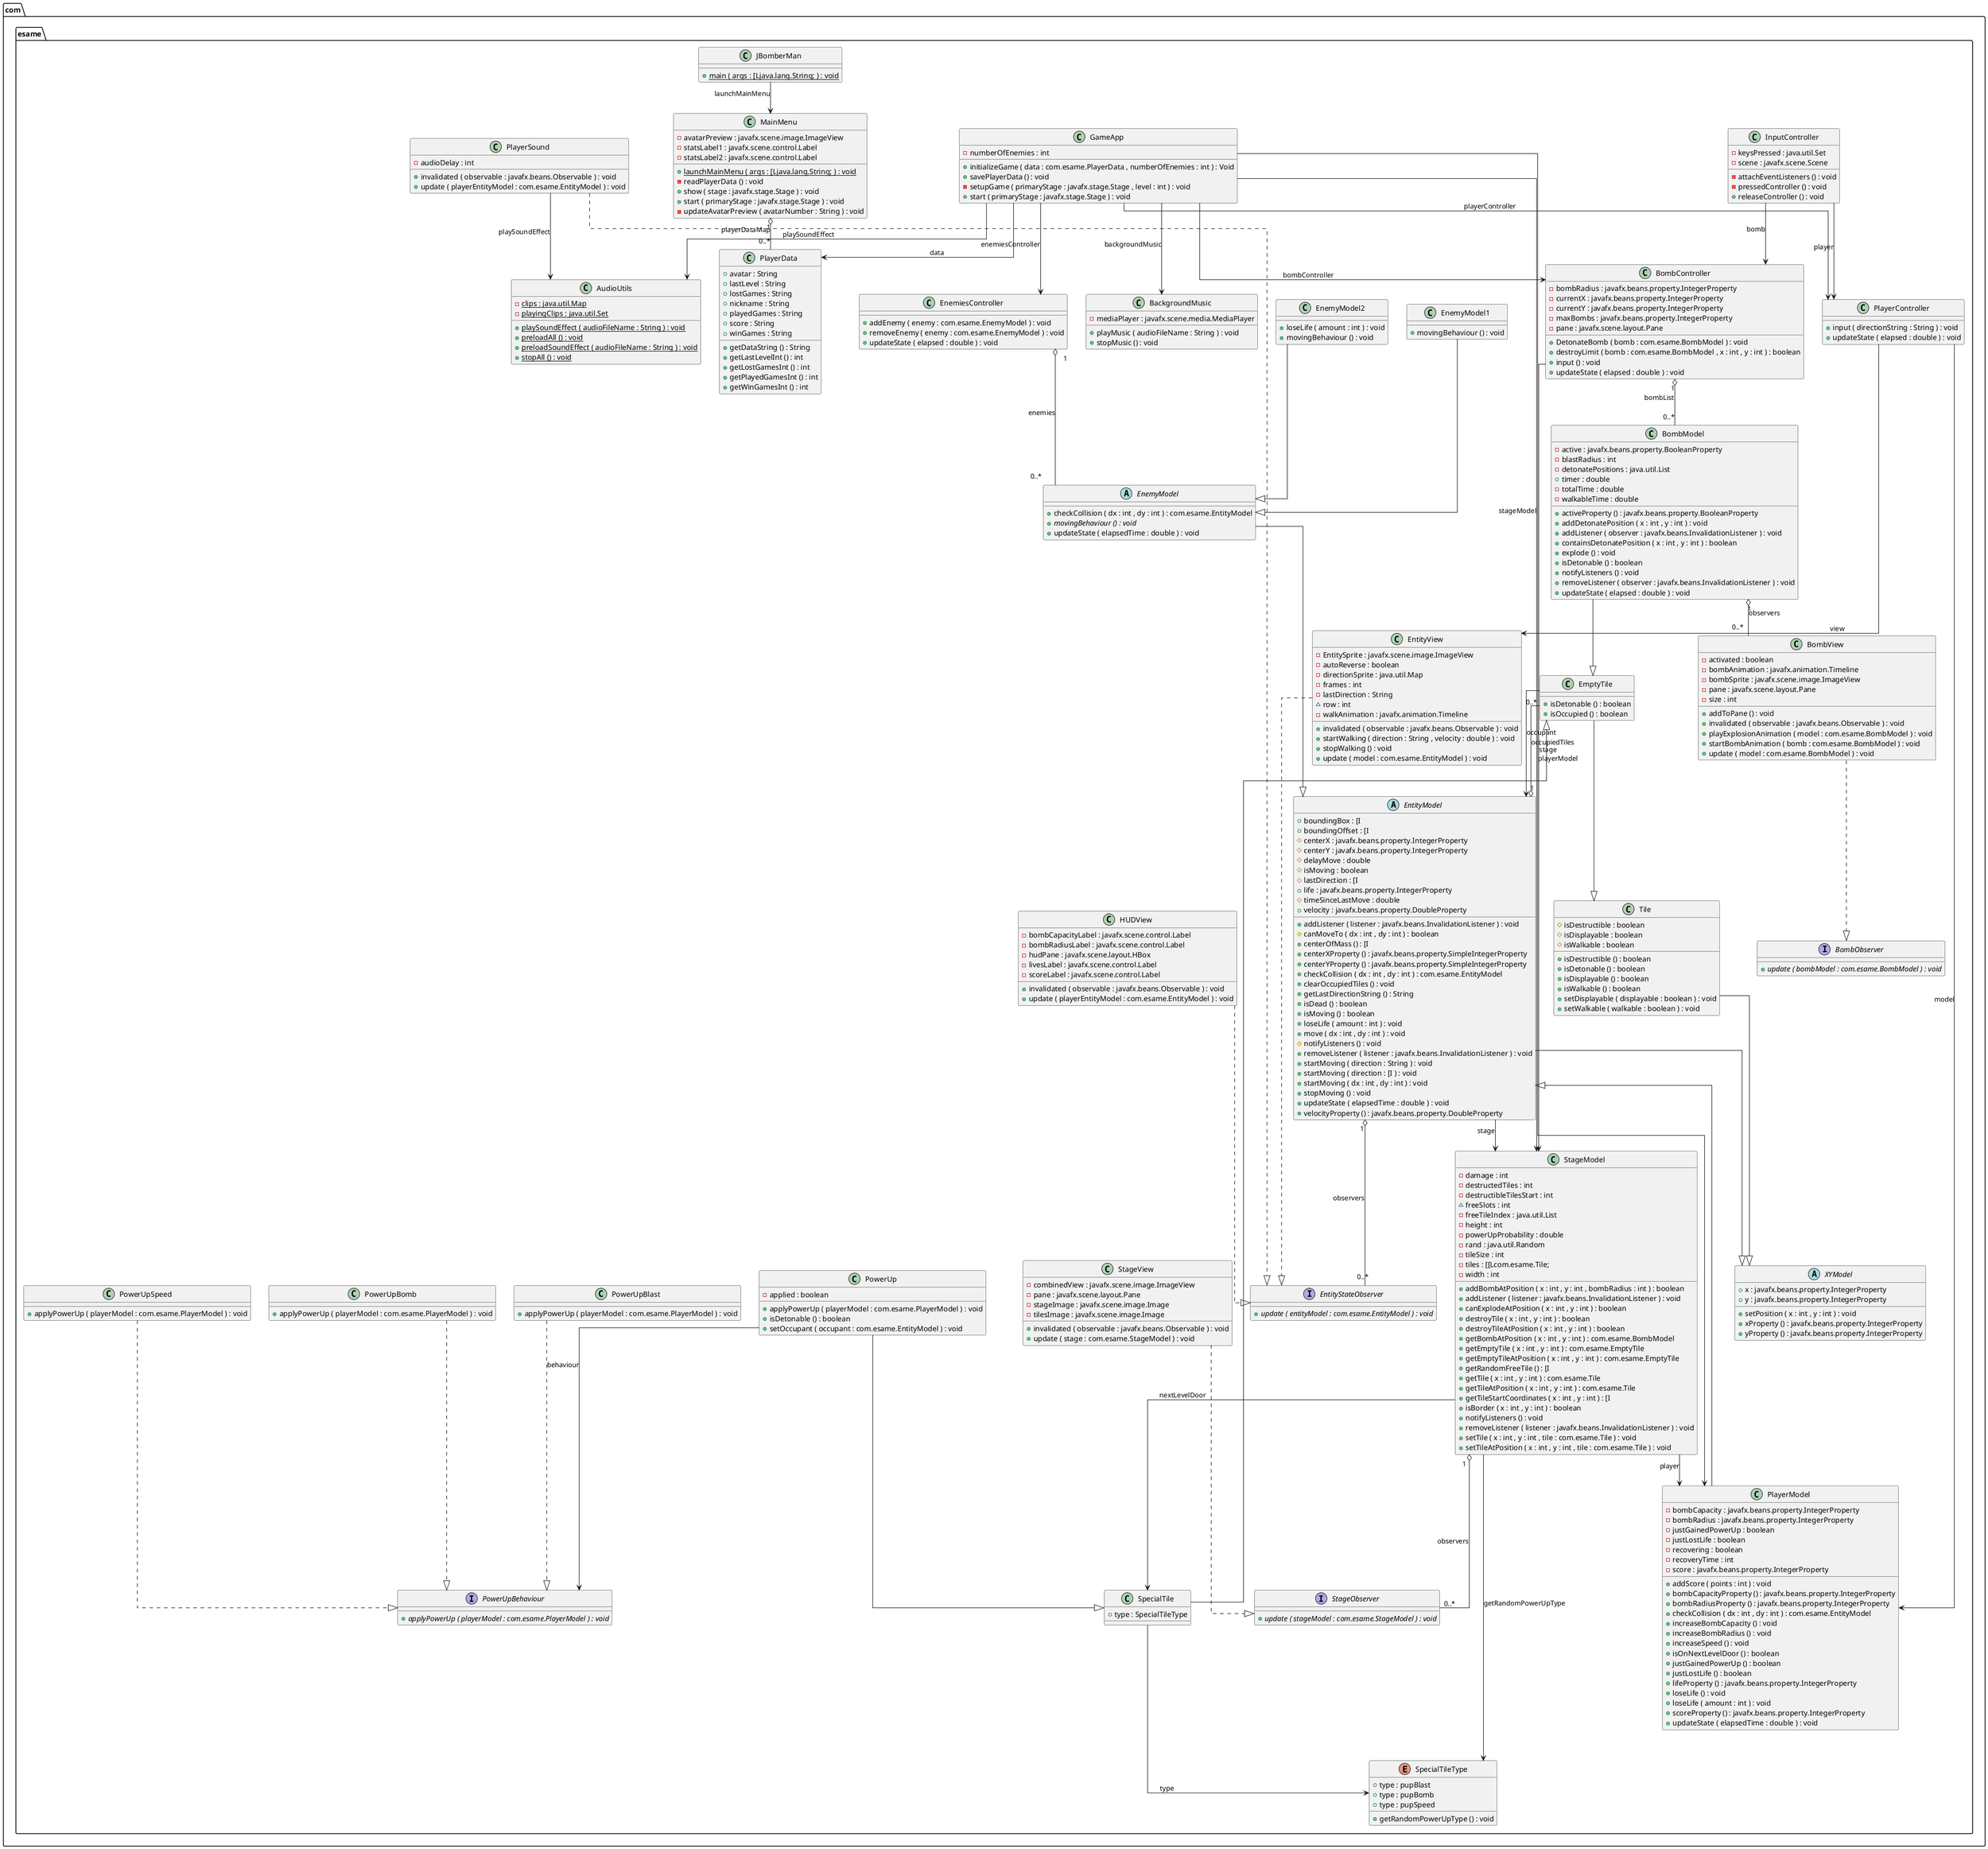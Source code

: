 @startuml esame

skinparam linetype polyline
skinparam linetype ortho

class com.esame.AudioUtils {
	{field} {static} -clips : java.util.Map
	{field} {static} -playingClips : java.util.Set
	{method}  {static} +playSoundEffect ( audioFileName : String ) : void
	{method}  {static} +preloadAll () : void
	{method}  {static} +preloadSoundEffect ( audioFileName : String ) : void
	{method}  {static} +stopAll () : void
}

class com.esame.BackgroundMusic {
	{field} -mediaPlayer : javafx.scene.media.MediaPlayer
	{method} +playMusic ( audioFileName : String ) : void
	{method} +stopMusic () : void
}

class com.esame.BombController {
	{field} -bombRadius : javafx.beans.property.IntegerProperty
	{field} -currentX : javafx.beans.property.IntegerProperty
	{field} -currentY : javafx.beans.property.IntegerProperty
	{field} -maxBombs : javafx.beans.property.IntegerProperty
	{field} -pane : javafx.scene.layout.Pane
	{method} +DetonateBomb ( bomb : com.esame.BombModel ) : void
	{method} +destroyLimit ( bomb : com.esame.BombModel , x : int , y : int ) : boolean
	{method} +input () : void
	{method} +updateState ( elapsed : double ) : void
}

class com.esame.BombModel {
	{field} -active : javafx.beans.property.BooleanProperty
	{field} -blastRadius : int
	{field} -detonatePositions : java.util.List
	{field} +timer : double
	{field} -totalTime : double
	{field} -walkableTime : double
	{method} +activeProperty () : javafx.beans.property.BooleanProperty
	{method} +addDetonatePosition ( x : int , y : int ) : void
	{method} +addListener ( observer : javafx.beans.InvalidationListener ) : void
	{method} +containsDetonatePosition ( x : int , y : int ) : boolean
	{method} +explode () : void
	{method} +isDetonable () : boolean
	{method} +notifyListeners () : void
	{method} +removeListener ( observer : javafx.beans.InvalidationListener ) : void
	{method} +updateState ( elapsed : double ) : void
}

interface com.esame.BombObserver {
	{method}  {abstract} +update ( bombModel : com.esame.BombModel ) : void
}

class com.esame.BombView {
	{field} -activated : boolean
	{field} -bombAnimation : javafx.animation.Timeline
	{field} -bombSprite : javafx.scene.image.ImageView
	{field} -pane : javafx.scene.layout.Pane
	{field} -size : int
	{method} +addToPane () : void
	{method} +invalidated ( observable : javafx.beans.Observable ) : void
	{method} +playExplosionAnimation ( model : com.esame.BombModel ) : void
	{method} +startBombAnimation ( bomb : com.esame.BombModel ) : void
	{method} +update ( model : com.esame.BombModel ) : void
}

class com.esame.EmptyTile {
	{method} +isDetonable () : boolean
	{method} +isOccupied () : boolean
}

class com.esame.EnemiesController {
	{method} +addEnemy ( enemy : com.esame.EnemyModel ) : void
	{method} +removeEnemy ( enemy : com.esame.EnemyModel ) : void
	{method} +updateState ( elapsed : double ) : void
}

abstract class com.esame.EnemyModel {
	{method} +checkCollision ( dx : int , dy : int ) : com.esame.EntityModel
	{method}  {abstract} +movingBehaviour () : void
	{method} +updateState ( elapsedTime : double ) : void
}

class com.esame.EnemyModel1 {
	{method} +movingBehaviour () : void
}

class com.esame.EnemyModel2 {
	{method} +loseLife ( amount : int ) : void
	{method} +movingBehaviour () : void
}

abstract class com.esame.EntityModel {
	{field} +boundingBox : [I
	{field} +boundingOffset : [I
	{field} #centerX : javafx.beans.property.IntegerProperty
	{field} #centerY : javafx.beans.property.IntegerProperty
	{field} #delayMove : double
	{field} #isMoving : boolean
	{field} #lastDirection : [I
	{field} +life : javafx.beans.property.IntegerProperty
	{field} #timeSinceLastMove : double
	{field} +velocity : javafx.beans.property.DoubleProperty
	{method} +addListener ( listener : javafx.beans.InvalidationListener ) : void
	{method} #canMoveTo ( dx : int , dy : int ) : boolean
	{method} +centerOfMass () : [I
	{method} +centerXProperty () : javafx.beans.property.SimpleIntegerProperty
	{method} +centerYProperty () : javafx.beans.property.SimpleIntegerProperty
	{method} +checkCollision ( dx : int , dy : int ) : com.esame.EntityModel
	{method} +clearOccupiedTiles () : void
	{method} +getLastDirectionString () : String
	{method} +isDead () : boolean
	{method} +isMoving () : boolean
	{method} +loseLife ( amount : int ) : void
	{method} +move ( dx : int , dy : int ) : void
	{method} #notifyListeners () : void
	{method} +removeListener ( listener : javafx.beans.InvalidationListener ) : void
	{method} +startMoving ( direction : String ) : void
	{method} +startMoving ( direction : [I ) : void
	{method} +startMoving ( dx : int , dy : int ) : void
	{method} +stopMoving () : void
	{method} +updateState ( elapsedTime : double ) : void
	{method} +velocityProperty () : javafx.beans.property.DoubleProperty
}

interface com.esame.EntityStateObserver {
	{method}  {abstract} +update ( entityModel : com.esame.EntityModel ) : void
}

class com.esame.EntityView {
	{field} -EntitySprite : javafx.scene.image.ImageView
	{field} -autoReverse : boolean
	{field} -directionSprite : java.util.Map
	{field} -frames : int
	{field} -lastDirection : String
	{field} ~row : int
	{field} -walkAnimation : javafx.animation.Timeline
	{method} +invalidated ( observable : javafx.beans.Observable ) : void
	{method} +startWalking ( direction : String , velocity : double ) : void
	{method} +stopWalking () : void
	{method} +update ( model : com.esame.EntityModel ) : void
}

class com.esame.GameApp {
	{field} -numberOfEnemies : int
	{method} +initializeGame ( data : com.esame.PlayerData , numberOfEnemies : int ) : Void
	{method} +savePlayerData () : void
	{method} -setupGame ( primaryStage : javafx.stage.Stage , level : int ) : void
	{method} +start ( primaryStage : javafx.stage.Stage ) : void
}

class com.esame.HUDView {
	{field} -bombCapacityLabel : javafx.scene.control.Label
	{field} -bombRadiusLabel : javafx.scene.control.Label
	{field} -hudPane : javafx.scene.layout.HBox
	{field} -livesLabel : javafx.scene.control.Label
	{field} -scoreLabel : javafx.scene.control.Label
	{method} +invalidated ( observable : javafx.beans.Observable ) : void
	{method} +update ( playerEntityModel : com.esame.EntityModel ) : void
}

class com.esame.InputController {
	{field} -keysPressed : java.util.Set
	{field} -scene : javafx.scene.Scene
	{method} -attachEventListeners () : void
	{method} -pressedController () : void
	{method} +releaseController () : void
}

class com.esame.JBomberMan {
	{method}  {static} +main ( args : [Ljava.lang.String; ) : void
}

class com.esame.MainMenu {
	{field} -avatarPreview : javafx.scene.image.ImageView
	{field} -statsLabel1 : javafx.scene.control.Label
	{field} -statsLabel2 : javafx.scene.control.Label
	{method}  {static} +launchMainMenu ( args : [Ljava.lang.String; ) : void
	{method} -readPlayerData () : void
	{method} +show ( stage : javafx.stage.Stage ) : void
	{method} +start ( primaryStage : javafx.stage.Stage ) : void
	{method} -updateAvatarPreview ( avatarNumber : String ) : void
}

class com.esame.PlayerController {
	{method} +input ( directionString : String ) : void
	{method} +updateState ( elapsed : double ) : void
}

class com.esame.PlayerData {
	{field} +avatar : String
	{field} +lastLevel : String
	{field} +lostGames : String
	{field} +nickname : String
	{field} +playedGames : String
	{field} +score : String
	{field} +winGames : String
	{method} +getDataString () : String
	{method} +getLastLevelInt () : int
	{method} +getLostGamesInt () : int
	{method} +getPlayedGamesInt () : int
	{method} +getWinGamesInt () : int
}

class com.esame.PlayerModel {
	{field} -bombCapacity : javafx.beans.property.IntegerProperty
	{field} -bombRadius : javafx.beans.property.IntegerProperty
	{field} -justGainedPowerUp : boolean
	{field} -justLostLife : boolean
	{field} -recovering : boolean
	{field} -recoveryTime : int
	{field} -score : javafx.beans.property.IntegerProperty
	{method} +addScore ( points : int ) : void
	{method} +bombCapacityProperty () : javafx.beans.property.IntegerProperty
	{method} +bombRadiusProperty () : javafx.beans.property.IntegerProperty
	{method} +checkCollision ( dx : int , dy : int ) : com.esame.EntityModel
	{method} +increaseBombCapacity () : void
	{method} +increaseBombRadius () : void
	{method} +increaseSpeed () : void
	{method} +isOnNextLevelDoor () : boolean
	{method} +justGainedPowerUp () : boolean
	{method} +justLostLife () : boolean
	{method} +lifeProperty () : javafx.beans.property.IntegerProperty
	{method} +loseLife () : void
	{method} +loseLife ( amount : int ) : void
	{method} +scoreProperty () : javafx.beans.property.IntegerProperty
	{method} +updateState ( elapsedTime : double ) : void
}

class com.esame.PlayerSound {
	{field} -audioDelay : int
	{method} +invalidated ( observable : javafx.beans.Observable ) : void
	{method} +update ( playerEntityModel : com.esame.EntityModel ) : void
}

class com.esame.PowerUp {
	{field} -applied : boolean
	{method} +applyPowerUp ( playerModel : com.esame.PlayerModel ) : void
	{method} +isDetonable () : boolean
	{method} +setOccupant ( occupant : com.esame.EntityModel ) : void
}

interface com.esame.PowerUpBehaviour {
	{method}  {abstract} +applyPowerUp ( playerModel : com.esame.PlayerModel ) : void
}

class com.esame.PowerUpBlast {
	{method} +applyPowerUp ( playerModel : com.esame.PlayerModel ) : void
}

class com.esame.PowerUpBomb {
	{method} +applyPowerUp ( playerModel : com.esame.PlayerModel ) : void
}

class com.esame.PowerUpSpeed {
	{method} +applyPowerUp ( playerModel : com.esame.PlayerModel ) : void
}

class com.esame.SpecialTile {
	{field} +type : SpecialTileType
}

enum com.esame.SpecialTileType {
	{field} +type : pupBlast
	{field} +type : pupBomb
	{field} +type : pupSpeed
	{method} +getRandomPowerUpType () : void
}

class com.esame.StageModel {
	{field} -damage : int
	{field} -destructedTiles : int
	{field} -destructibleTilesStart : int
	{field} ~freeSlots : int
	{field} -freeTileIndex : java.util.List
	{field} -height : int
	{field} -powerUpProbability : double
	{field} -rand : java.util.Random
	{field} -tileSize : int
	{field} -tiles : [[Lcom.esame.Tile;
	{field} -width : int
	{method} +addBombAtPosition ( x : int , y : int , bombRadius : int ) : boolean
	{method} +addListener ( listener : javafx.beans.InvalidationListener ) : void
	{method} +canExplodeAtPosition ( x : int , y : int ) : boolean
	{method} +destroyTile ( x : int , y : int ) : boolean
	{method} +destroyTileAtPosition ( x : int , y : int ) : boolean
	{method} +getBombAtPosition ( x : int , y : int ) : com.esame.BombModel
	{method} +getEmptyTile ( x : int , y : int ) : com.esame.EmptyTile
	{method} +getEmptyTileAtPosition ( x : int , y : int ) : com.esame.EmptyTile
	{method} +getRandomFreeTile () : [I
	{method} +getTile ( x : int , y : int ) : com.esame.Tile
	{method} +getTileAtPosition ( x : int , y : int ) : com.esame.Tile
	{method} +getTileStartCoordinates ( x : int , y : int ) : [I
	{method} +isBorder ( x : int , y : int ) : boolean
	{method} +notifyListeners () : void
	{method} +removeListener ( listener : javafx.beans.InvalidationListener ) : void
	{method} +setTile ( x : int , y : int , tile : com.esame.Tile ) : void
	{method} +setTileAtPosition ( x : int , y : int , tile : com.esame.Tile ) : void
}

interface com.esame.StageObserver {
	{method}  {abstract} +update ( stageModel : com.esame.StageModel ) : void
}

class com.esame.StageView {
	{field} -combinedView : javafx.scene.image.ImageView
	{field} -pane : javafx.scene.layout.Pane
	{field} -stageImage : javafx.scene.image.Image
	{field} -tilesImage : javafx.scene.image.Image
	{method} +invalidated ( observable : javafx.beans.Observable ) : void
	{method} +update ( stage : com.esame.StageModel ) : void
}

class com.esame.Tile {
	{field} #isDestructible : boolean
	{field} #isDisplayable : boolean
	{field} #isWalkable : boolean
	{method} +isDestructible () : boolean
	{method} +isDetonable () : boolean
	{method} +isDisplayable () : boolean
	{method} +isWalkable () : boolean
	{method} +setDisplayable ( displayable : boolean ) : void
	{method} +setWalkable ( walkable : boolean ) : void
}

abstract class com.esame.XYModel {
	{field} +x : javafx.beans.property.IntegerProperty
	{field} +y : javafx.beans.property.IntegerProperty
	{method} +setPosition ( x : int , y : int ) : void
	{method} +xProperty () : javafx.beans.property.IntegerProperty
	{method} +yProperty () : javafx.beans.property.IntegerProperty
}

com.esame.JBomberMan -->  com.esame.MainMenu : launchMainMenu
com.esame.BombController "1" o-- "0..*"  com.esame.BombModel : bombList
com.esame.BombController -->  com.esame.StageModel : stage
com.esame.BombModel "1" o-- "0..*"  com.esame.BombView : observers
com.esame.BombModel --|>  com.esame.EmptyTile
com.esame.BombView ..|>  com.esame.BombObserver
com.esame.EmptyTile -->  com.esame.EntityModel : occupant
com.esame.EmptyTile --|>  com.esame.Tile
com.esame.EnemiesController "1" o-- "0..*"  com.esame.EnemyModel : enemies
com.esame.EnemyModel --|>  com.esame.EntityModel
com.esame.EnemyModel1 --|>  com.esame.EnemyModel
com.esame.EnemyModel2 --|>  com.esame.EnemyModel
com.esame.EntityModel "1" o-- "0..*"  com.esame.EmptyTile : occupiedTiles
com.esame.EntityModel "1" o-- "0..*"  com.esame.EntityStateObserver : observers
com.esame.EntityModel -->  com.esame.StageModel : stage
com.esame.EntityModel --|>  com.esame.XYModel
com.esame.EntityView ..|>  com.esame.EntityStateObserver
com.esame.GameApp -->  com.esame.AudioUtils : playSoundEffect
com.esame.GameApp -->  com.esame.BackgroundMusic : backgroundMusic
com.esame.GameApp -->  com.esame.BombController : bombController
com.esame.GameApp -->  com.esame.EnemiesController : enemiesController
com.esame.GameApp -->  com.esame.PlayerController : playerController
com.esame.GameApp -->  com.esame.PlayerData : data
com.esame.GameApp -->  com.esame.PlayerModel : playerModel
com.esame.GameApp -->  com.esame.StageModel : stageModel
com.esame.HUDView ..|>  com.esame.EntityStateObserver
com.esame.InputController -->  com.esame.BombController : bomb
com.esame.InputController -->  com.esame.PlayerController : player
com.esame.MainMenu "1" o-- "0..*"  com.esame.PlayerData : playerDataMap
com.esame.PlayerController -->  com.esame.EntityView : view
com.esame.PlayerController -->  com.esame.PlayerModel : model
com.esame.PlayerModel --|>  com.esame.EntityModel
com.esame.PlayerSound ..|>  com.esame.EntityStateObserver
com.esame.PlayerSound -->  com.esame.AudioUtils : playSoundEffect
com.esame.PowerUp -->  com.esame.PowerUpBehaviour : behaviour
com.esame.PowerUp --|>  com.esame.SpecialTile
com.esame.PowerUpBlast ..|>  com.esame.PowerUpBehaviour
com.esame.PowerUpBomb ..|>  com.esame.PowerUpBehaviour
com.esame.PowerUpSpeed ..|>  com.esame.PowerUpBehaviour
com.esame.SpecialTile --|>  com.esame.EmptyTile
com.esame.SpecialTile -->  com.esame.SpecialTileType : type
com.esame.StageModel "1" o-- "0..*"  com.esame.StageObserver : observers
com.esame.StageModel -->  com.esame.PlayerModel : player
com.esame.StageModel -->  com.esame.SpecialTile : nextLevelDoor
com.esame.StageModel --> com.esame.SpecialTileType : getRandomPowerUpType
com.esame.StageView ..|>  com.esame.StageObserver
com.esame.Tile --|>  com.esame.XYModel

@enduml